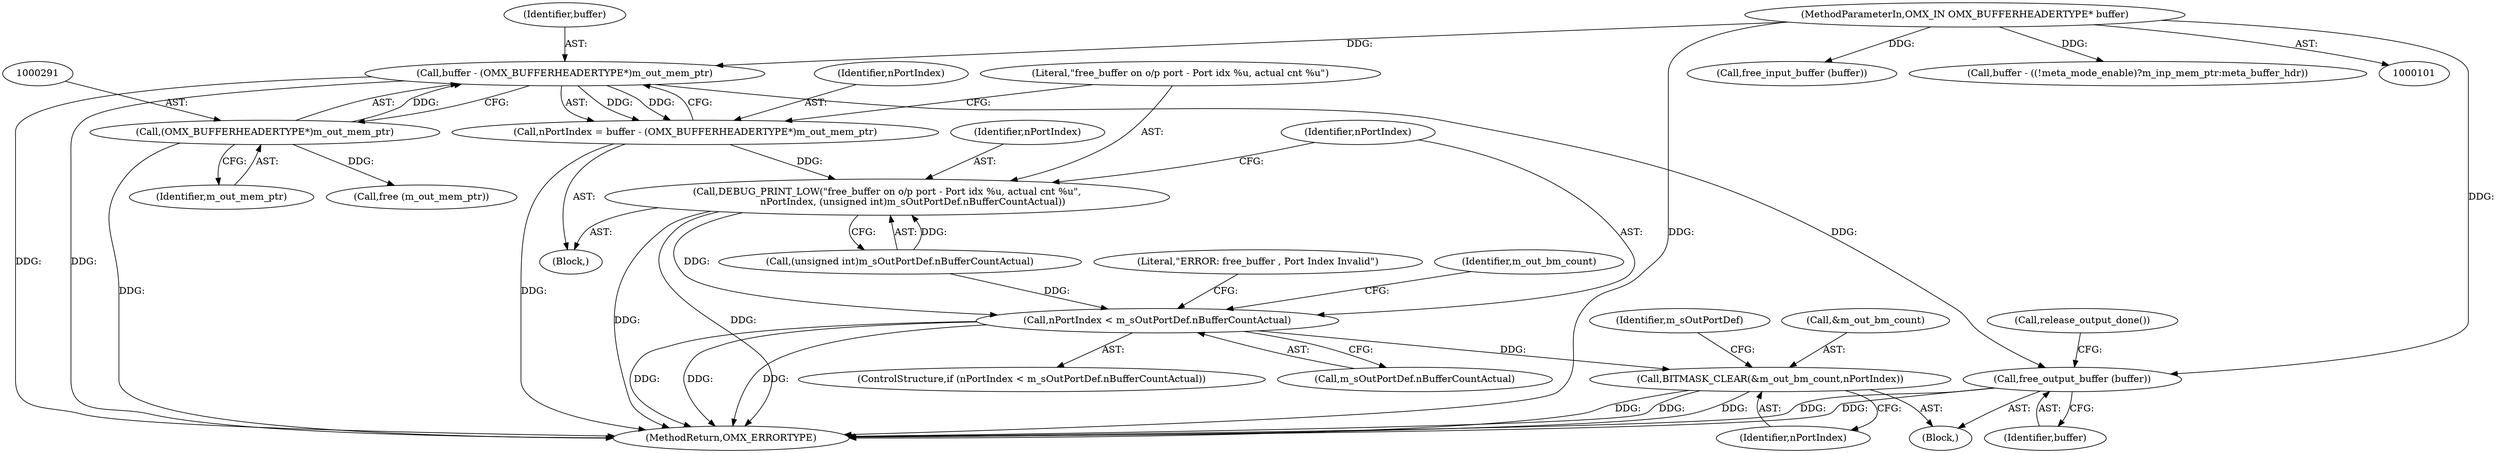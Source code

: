 digraph "1_Android_89913d7df36dbeb458ce165856bd6505a2ec647d@pointer" {
"1000288" [label="(Call,buffer - (OMX_BUFFERHEADERTYPE*)m_out_mem_ptr)"];
"1000104" [label="(MethodParameterIn,OMX_IN OMX_BUFFERHEADERTYPE* buffer)"];
"1000290" [label="(Call,(OMX_BUFFERHEADERTYPE*)m_out_mem_ptr)"];
"1000286" [label="(Call,nPortIndex = buffer - (OMX_BUFFERHEADERTYPE*)m_out_mem_ptr)"];
"1000293" [label="(Call,DEBUG_PRINT_LOW(\"free_buffer on o/p port - Port idx %u, actual cnt %u\",\n                 nPortIndex, (unsigned int)m_sOutPortDef.nBufferCountActual))"];
"1000302" [label="(Call,nPortIndex < m_sOutPortDef.nBufferCountActual)"];
"1000308" [label="(Call,BITMASK_CLEAR(&m_out_bm_count,nPortIndex))"];
"1000317" [label="(Call,free_output_buffer (buffer))"];
"1000288" [label="(Call,buffer - (OMX_BUFFERHEADERTYPE*)m_out_mem_ptr)"];
"1000214" [label="(Call,free_input_buffer (buffer))"];
"1000302" [label="(Call,nPortIndex < m_sOutPortDef.nBufferCountActual)"];
"1000422" [label="(MethodReturn,OMX_ERRORTYPE)"];
"1000301" [label="(ControlStructure,if (nPortIndex < m_sOutPortDef.nBufferCountActual))"];
"1000309" [label="(Call,&m_out_bm_count)"];
"1000358" [label="(Literal,\"ERROR: free_buffer , Port Index Invalid\")"];
"1000289" [label="(Identifier,buffer)"];
"1000287" [label="(Identifier,nPortIndex)"];
"1000320" [label="(Call,release_output_done())"];
"1000285" [label="(Block,)"];
"1000292" [label="(Identifier,m_out_mem_ptr)"];
"1000188" [label="(Call,buffer - ((!meta_mode_enable)?m_inp_mem_ptr:meta_buffer_hdr))"];
"1000318" [label="(Identifier,buffer)"];
"1000311" [label="(Identifier,nPortIndex)"];
"1000317" [label="(Call,free_output_buffer (buffer))"];
"1000295" [label="(Identifier,nPortIndex)"];
"1000308" [label="(Call,BITMASK_CLEAR(&m_out_bm_count,nPortIndex))"];
"1000310" [label="(Identifier,m_out_bm_count)"];
"1000293" [label="(Call,DEBUG_PRINT_LOW(\"free_buffer on o/p port - Port idx %u, actual cnt %u\",\n                 nPortIndex, (unsigned int)m_sOutPortDef.nBufferCountActual))"];
"1000296" [label="(Call,(unsigned int)m_sOutPortDef.nBufferCountActual)"];
"1000290" [label="(Call,(OMX_BUFFERHEADERTYPE*)m_out_mem_ptr)"];
"1000314" [label="(Identifier,m_sOutPortDef)"];
"1000286" [label="(Call,nPortIndex = buffer - (OMX_BUFFERHEADERTYPE*)m_out_mem_ptr)"];
"1000330" [label="(Call,free (m_out_mem_ptr))"];
"1000104" [label="(MethodParameterIn,OMX_IN OMX_BUFFERHEADERTYPE* buffer)"];
"1000294" [label="(Literal,\"free_buffer on o/p port - Port idx %u, actual cnt %u\")"];
"1000304" [label="(Call,m_sOutPortDef.nBufferCountActual)"];
"1000303" [label="(Identifier,nPortIndex)"];
"1000307" [label="(Block,)"];
"1000288" -> "1000286"  [label="AST: "];
"1000288" -> "1000290"  [label="CFG: "];
"1000289" -> "1000288"  [label="AST: "];
"1000290" -> "1000288"  [label="AST: "];
"1000286" -> "1000288"  [label="CFG: "];
"1000288" -> "1000422"  [label="DDG: "];
"1000288" -> "1000422"  [label="DDG: "];
"1000288" -> "1000286"  [label="DDG: "];
"1000288" -> "1000286"  [label="DDG: "];
"1000104" -> "1000288"  [label="DDG: "];
"1000290" -> "1000288"  [label="DDG: "];
"1000288" -> "1000317"  [label="DDG: "];
"1000104" -> "1000101"  [label="AST: "];
"1000104" -> "1000422"  [label="DDG: "];
"1000104" -> "1000188"  [label="DDG: "];
"1000104" -> "1000214"  [label="DDG: "];
"1000104" -> "1000317"  [label="DDG: "];
"1000290" -> "1000292"  [label="CFG: "];
"1000291" -> "1000290"  [label="AST: "];
"1000292" -> "1000290"  [label="AST: "];
"1000290" -> "1000422"  [label="DDG: "];
"1000290" -> "1000330"  [label="DDG: "];
"1000286" -> "1000285"  [label="AST: "];
"1000287" -> "1000286"  [label="AST: "];
"1000294" -> "1000286"  [label="CFG: "];
"1000286" -> "1000422"  [label="DDG: "];
"1000286" -> "1000293"  [label="DDG: "];
"1000293" -> "1000285"  [label="AST: "];
"1000293" -> "1000296"  [label="CFG: "];
"1000294" -> "1000293"  [label="AST: "];
"1000295" -> "1000293"  [label="AST: "];
"1000296" -> "1000293"  [label="AST: "];
"1000303" -> "1000293"  [label="CFG: "];
"1000293" -> "1000422"  [label="DDG: "];
"1000293" -> "1000422"  [label="DDG: "];
"1000296" -> "1000293"  [label="DDG: "];
"1000293" -> "1000302"  [label="DDG: "];
"1000302" -> "1000301"  [label="AST: "];
"1000302" -> "1000304"  [label="CFG: "];
"1000303" -> "1000302"  [label="AST: "];
"1000304" -> "1000302"  [label="AST: "];
"1000310" -> "1000302"  [label="CFG: "];
"1000358" -> "1000302"  [label="CFG: "];
"1000302" -> "1000422"  [label="DDG: "];
"1000302" -> "1000422"  [label="DDG: "];
"1000302" -> "1000422"  [label="DDG: "];
"1000296" -> "1000302"  [label="DDG: "];
"1000302" -> "1000308"  [label="DDG: "];
"1000308" -> "1000307"  [label="AST: "];
"1000308" -> "1000311"  [label="CFG: "];
"1000309" -> "1000308"  [label="AST: "];
"1000311" -> "1000308"  [label="AST: "];
"1000314" -> "1000308"  [label="CFG: "];
"1000308" -> "1000422"  [label="DDG: "];
"1000308" -> "1000422"  [label="DDG: "];
"1000308" -> "1000422"  [label="DDG: "];
"1000317" -> "1000307"  [label="AST: "];
"1000317" -> "1000318"  [label="CFG: "];
"1000318" -> "1000317"  [label="AST: "];
"1000320" -> "1000317"  [label="CFG: "];
"1000317" -> "1000422"  [label="DDG: "];
"1000317" -> "1000422"  [label="DDG: "];
}
